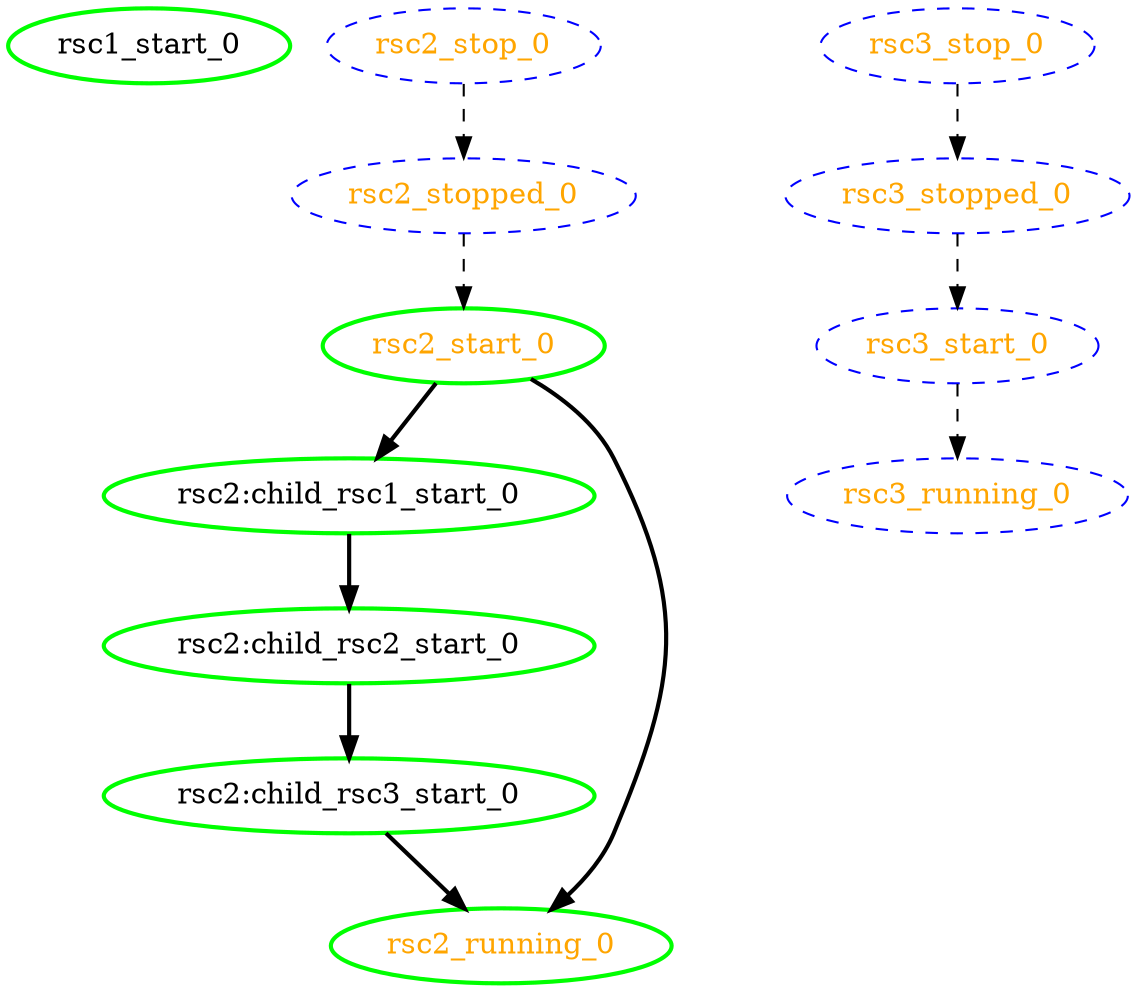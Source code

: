 digraph "g" {
	size = "30,30"
"rsc1_start_0" [ tooltip="node1" style=bold color="green" fontcolor="black" ]
"rsc2:child_rsc1_start_0" [ tooltip="node1" style=bold color="green" fontcolor="black" ]
"rsc2:child_rsc2_start_0" [ tooltip="node1" style=bold color="green" fontcolor="black" ]
"rsc2:child_rsc3_start_0" [ tooltip="node1" style=bold color="green" fontcolor="black" ]
"rsc2_start_0" [ tooltip="" style=bold color="green" fontcolor="orange" ]
"rsc2_running_0" [ tooltip="" style=bold color="green" fontcolor="orange" ]
"rsc2_stop_0" [ style="dashed" color="blue" fontcolor="orange" ]
"rsc2_stopped_0" [ style="dashed" color="blue" fontcolor="orange" ]
"rsc3_start_0" [ style="dashed" color="blue" fontcolor="orange" ]
"rsc3_running_0" [ style="dashed" color="blue" fontcolor="orange" ]
"rsc3_stop_0" [ style="dashed" color="blue" fontcolor="orange" ]
"rsc3_stopped_0" [ style="dashed" color="blue" fontcolor="orange" ]
"rsc2_start_0" -> "rsc2:child_rsc1_start_0" [ style = bold]
"rsc2:child_rsc1_start_0" -> "rsc2:child_rsc2_start_0" [ style = bold]
"rsc2:child_rsc2_start_0" -> "rsc2:child_rsc3_start_0" [ style = bold]
"rsc2_stopped_0" -> "rsc2_start_0" [ style = dashed]
"rsc2:child_rsc3_start_0" -> "rsc2_running_0" [ style = bold]
"rsc2_start_0" -> "rsc2_running_0" [ style = bold]
"rsc2_stop_0" -> "rsc2_stopped_0" [ style = dashed]
"rsc3_stopped_0" -> "rsc3_start_0" [ style = dashed]
"rsc3_start_0" -> "rsc3_running_0" [ style = dashed]
"rsc3_stop_0" -> "rsc3_stopped_0" [ style = dashed]
}
